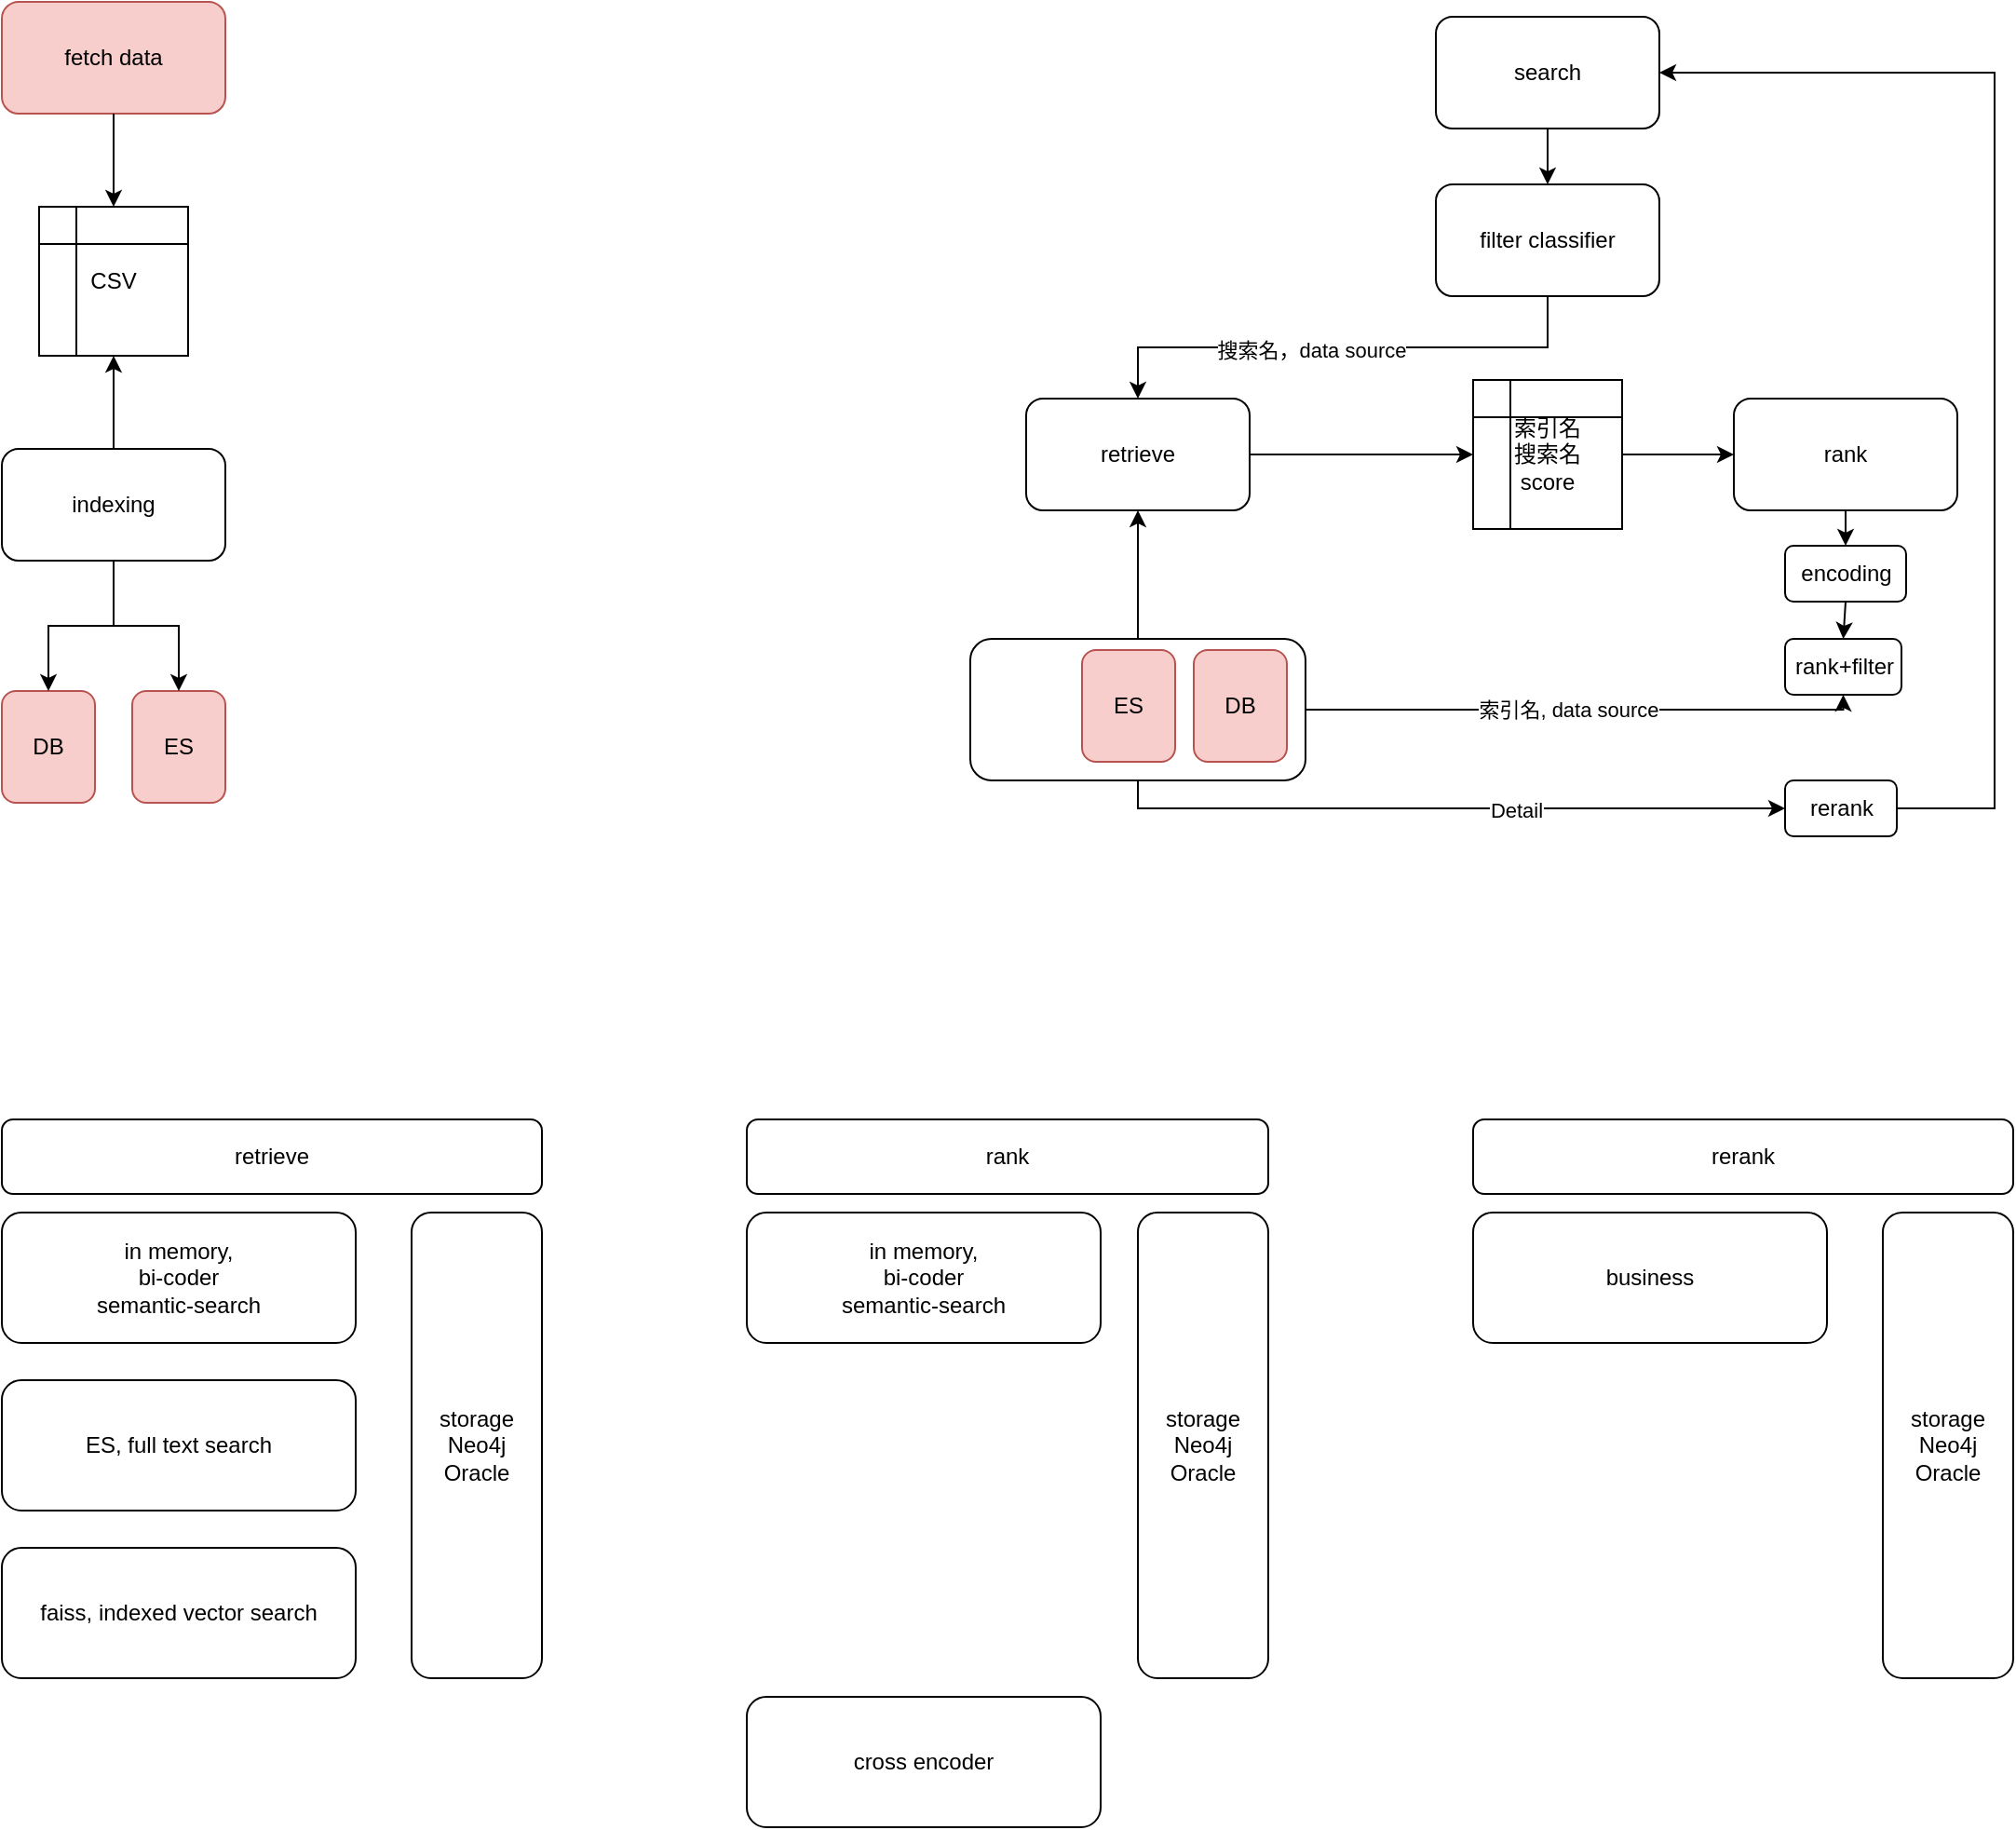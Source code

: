 <mxfile version="20.0.1" type="github" pages="5">
  <diagram id="TCyy19jv7BEtDb1iJgsM" name="Page-1">
    <mxGraphModel dx="1509" dy="1052" grid="1" gridSize="10" guides="1" tooltips="1" connect="1" arrows="1" fold="1" page="1" pageScale="1" pageWidth="850" pageHeight="1100" math="0" shadow="0">
      <root>
        <mxCell id="0" />
        <mxCell id="1" parent="0" />
        <mxCell id="Tqs87homQivWJG0YwlSy-1" value="" style="rounded=1;whiteSpace=wrap;html=1;" parent="1" vertex="1">
          <mxGeometry x="620" y="372" width="180" height="76" as="geometry" />
        </mxCell>
        <mxCell id="TZmy1ot9Um-ks3B9dZwG-1" value="fetch data" style="rounded=1;whiteSpace=wrap;html=1;fillColor=#f8cecc;strokeColor=#b85450;" parent="1" vertex="1">
          <mxGeometry x="100" y="30" width="120" height="60" as="geometry" />
        </mxCell>
        <mxCell id="TZmy1ot9Um-ks3B9dZwG-2" value="" style="endArrow=classic;html=1;rounded=0;exitX=0.5;exitY=1;exitDx=0;exitDy=0;" parent="1" source="TZmy1ot9Um-ks3B9dZwG-1" target="TZmy1ot9Um-ks3B9dZwG-3" edge="1">
          <mxGeometry width="50" height="50" relative="1" as="geometry">
            <mxPoint x="410" y="300" as="sourcePoint" />
            <mxPoint x="460" y="250" as="targetPoint" />
          </mxGeometry>
        </mxCell>
        <mxCell id="TZmy1ot9Um-ks3B9dZwG-3" value="CSV" style="shape=internalStorage;whiteSpace=wrap;html=1;backgroundOutline=1;" parent="1" vertex="1">
          <mxGeometry x="120" y="140" width="80" height="80" as="geometry" />
        </mxCell>
        <mxCell id="TZmy1ot9Um-ks3B9dZwG-4" value="indexing" style="rounded=1;whiteSpace=wrap;html=1;" parent="1" vertex="1">
          <mxGeometry x="100" y="270" width="120" height="60" as="geometry" />
        </mxCell>
        <mxCell id="TZmy1ot9Um-ks3B9dZwG-5" value="" style="endArrow=classic;html=1;rounded=0;entryX=0.5;entryY=1;entryDx=0;entryDy=0;" parent="1" source="TZmy1ot9Um-ks3B9dZwG-4" target="TZmy1ot9Um-ks3B9dZwG-3" edge="1">
          <mxGeometry width="50" height="50" relative="1" as="geometry">
            <mxPoint x="410" y="300" as="sourcePoint" />
            <mxPoint x="460" y="250" as="targetPoint" />
          </mxGeometry>
        </mxCell>
        <mxCell id="TZmy1ot9Um-ks3B9dZwG-6" value="search" style="rounded=1;whiteSpace=wrap;html=1;" parent="1" vertex="1">
          <mxGeometry x="870" y="38" width="120" height="60" as="geometry" />
        </mxCell>
        <mxCell id="TZmy1ot9Um-ks3B9dZwG-7" value="DB" style="rounded=1;whiteSpace=wrap;html=1;fillColor=#f8cecc;strokeColor=#b85450;" parent="1" vertex="1">
          <mxGeometry x="100" y="400" width="50" height="60" as="geometry" />
        </mxCell>
        <mxCell id="TZmy1ot9Um-ks3B9dZwG-8" value="ES" style="rounded=1;whiteSpace=wrap;html=1;fillColor=#f8cecc;strokeColor=#b85450;" parent="1" vertex="1">
          <mxGeometry x="170" y="400" width="50" height="60" as="geometry" />
        </mxCell>
        <mxCell id="TZmy1ot9Um-ks3B9dZwG-10" value="" style="edgeStyle=elbowEdgeStyle;elbow=vertical;endArrow=classic;html=1;rounded=0;exitX=0.5;exitY=1;exitDx=0;exitDy=0;entryX=0.5;entryY=0;entryDx=0;entryDy=0;" parent="1" source="TZmy1ot9Um-ks3B9dZwG-4" target="TZmy1ot9Um-ks3B9dZwG-8" edge="1">
          <mxGeometry width="50" height="50" relative="1" as="geometry">
            <mxPoint x="370" y="450" as="sourcePoint" />
            <mxPoint x="420" y="400" as="targetPoint" />
          </mxGeometry>
        </mxCell>
        <mxCell id="TZmy1ot9Um-ks3B9dZwG-11" value="" style="edgeStyle=elbowEdgeStyle;elbow=vertical;endArrow=classic;html=1;rounded=0;exitX=0.5;exitY=1;exitDx=0;exitDy=0;entryX=0.5;entryY=0;entryDx=0;entryDy=0;" parent="1" source="TZmy1ot9Um-ks3B9dZwG-4" target="TZmy1ot9Um-ks3B9dZwG-7" edge="1">
          <mxGeometry width="50" height="50" relative="1" as="geometry">
            <mxPoint x="170" y="340" as="sourcePoint" />
            <mxPoint x="205" y="410" as="targetPoint" />
          </mxGeometry>
        </mxCell>
        <mxCell id="TZmy1ot9Um-ks3B9dZwG-12" value="DB" style="rounded=1;whiteSpace=wrap;html=1;fillColor=#f8cecc;strokeColor=#b85450;" parent="1" vertex="1">
          <mxGeometry x="740" y="378" width="50" height="60" as="geometry" />
        </mxCell>
        <mxCell id="TZmy1ot9Um-ks3B9dZwG-13" value="encoding" style="rounded=1;whiteSpace=wrap;html=1;" parent="1" vertex="1">
          <mxGeometry x="1057.5" y="322" width="65" height="30" as="geometry" />
        </mxCell>
        <mxCell id="TZmy1ot9Um-ks3B9dZwG-15" value="" style="edgeStyle=elbowEdgeStyle;elbow=vertical;endArrow=none;html=1;rounded=0;exitX=0.5;exitY=1;exitDx=0;exitDy=0;entryX=0.5;entryY=0;entryDx=0;entryDy=0;endFill=0;startArrow=classic;startFill=1;" parent="1" source="TZmy1ot9Um-ks3B9dZwG-16" target="Tqs87homQivWJG0YwlSy-1" edge="1">
          <mxGeometry width="50" height="50" relative="1" as="geometry">
            <mxPoint x="750" y="328" as="sourcePoint" />
            <mxPoint x="795" y="408" as="targetPoint" />
          </mxGeometry>
        </mxCell>
        <mxCell id="TZmy1ot9Um-ks3B9dZwG-16" value="retrieve" style="rounded=1;whiteSpace=wrap;html=1;" parent="1" vertex="1">
          <mxGeometry x="650" y="243" width="120" height="60" as="geometry" />
        </mxCell>
        <mxCell id="TZmy1ot9Um-ks3B9dZwG-17" value="rank" style="rounded=1;whiteSpace=wrap;html=1;" parent="1" vertex="1">
          <mxGeometry x="1030" y="243" width="120" height="60" as="geometry" />
        </mxCell>
        <mxCell id="TZmy1ot9Um-ks3B9dZwG-19" value="" style="edgeStyle=elbowEdgeStyle;elbow=vertical;endArrow=classic;html=1;rounded=0;exitX=0.5;exitY=1;exitDx=0;exitDy=0;entryX=0.5;entryY=0;entryDx=0;entryDy=0;" parent="1" source="k17Tgan9-oo8VSI0tjmm-30" target="TZmy1ot9Um-ks3B9dZwG-16" edge="1">
          <mxGeometry width="50" height="50" relative="1" as="geometry">
            <mxPoint x="850" y="208" as="sourcePoint" />
            <mxPoint x="920" y="248" as="targetPoint" />
          </mxGeometry>
        </mxCell>
        <mxCell id="k17Tgan9-oo8VSI0tjmm-27" value="搜索名，data source" style="edgeLabel;html=1;align=center;verticalAlign=middle;resizable=0;points=[];" parent="TZmy1ot9Um-ks3B9dZwG-19" vertex="1" connectable="0">
          <mxGeometry x="0.122" y="1" relative="1" as="geometry">
            <mxPoint as="offset" />
          </mxGeometry>
        </mxCell>
        <mxCell id="k17Tgan9-oo8VSI0tjmm-1" value="" style="endArrow=classic;html=1;rounded=0;exitX=1;exitY=0.5;exitDx=0;exitDy=0;entryX=0;entryY=0.5;entryDx=0;entryDy=0;" parent="1" source="k17Tgan9-oo8VSI0tjmm-15" target="TZmy1ot9Um-ks3B9dZwG-17" edge="1">
          <mxGeometry width="50" height="50" relative="1" as="geometry">
            <mxPoint x="800" y="323" as="sourcePoint" />
            <mxPoint x="870" y="273" as="targetPoint" />
          </mxGeometry>
        </mxCell>
        <mxCell id="k17Tgan9-oo8VSI0tjmm-15" value="索引名&lt;br&gt;搜索名&lt;br&gt;score" style="shape=internalStorage;whiteSpace=wrap;html=1;backgroundOutline=1;" parent="1" vertex="1">
          <mxGeometry x="890" y="233" width="80" height="80" as="geometry" />
        </mxCell>
        <mxCell id="k17Tgan9-oo8VSI0tjmm-16" value="" style="endArrow=classic;html=1;rounded=0;exitX=1;exitY=0.5;exitDx=0;exitDy=0;entryX=0;entryY=0.5;entryDx=0;entryDy=0;" parent="1" source="TZmy1ot9Um-ks3B9dZwG-16" target="k17Tgan9-oo8VSI0tjmm-15" edge="1">
          <mxGeometry width="50" height="50" relative="1" as="geometry">
            <mxPoint x="980" y="283" as="sourcePoint" />
            <mxPoint x="900" y="273" as="targetPoint" />
          </mxGeometry>
        </mxCell>
        <mxCell id="k17Tgan9-oo8VSI0tjmm-19" value="rank+filter" style="rounded=1;whiteSpace=wrap;html=1;" parent="1" vertex="1">
          <mxGeometry x="1057.5" y="372" width="62.5" height="30" as="geometry" />
        </mxCell>
        <mxCell id="k17Tgan9-oo8VSI0tjmm-20" value="" style="endArrow=classic;html=1;rounded=0;entryX=0.5;entryY=0;entryDx=0;entryDy=0;exitX=0.5;exitY=1;exitDx=0;exitDy=0;" parent="1" source="TZmy1ot9Um-ks3B9dZwG-13" target="k17Tgan9-oo8VSI0tjmm-19" edge="1">
          <mxGeometry width="50" height="50" relative="1" as="geometry">
            <mxPoint x="680" y="302" as="sourcePoint" />
            <mxPoint x="730" y="252" as="targetPoint" />
          </mxGeometry>
        </mxCell>
        <mxCell id="k17Tgan9-oo8VSI0tjmm-21" value="rerank" style="rounded=1;whiteSpace=wrap;html=1;" parent="1" vertex="1">
          <mxGeometry x="1057.5" y="448" width="60" height="30" as="geometry" />
        </mxCell>
        <mxCell id="k17Tgan9-oo8VSI0tjmm-23" value="" style="edgeStyle=elbowEdgeStyle;elbow=horizontal;endArrow=classic;html=1;rounded=0;exitX=0.5;exitY=1;exitDx=0;exitDy=0;entryX=0;entryY=0.5;entryDx=0;entryDy=0;" parent="1" source="Tqs87homQivWJG0YwlSy-1" edge="1">
          <mxGeometry width="50" height="50" relative="1" as="geometry">
            <mxPoint x="680" y="298" as="sourcePoint" />
            <mxPoint x="1057.5" y="463" as="targetPoint" />
            <Array as="points">
              <mxPoint x="710" y="470" />
              <mxPoint x="765" y="453" />
            </Array>
          </mxGeometry>
        </mxCell>
        <mxCell id="k17Tgan9-oo8VSI0tjmm-25" value="Detail" style="edgeLabel;html=1;align=center;verticalAlign=middle;resizable=0;points=[];" parent="k17Tgan9-oo8VSI0tjmm-23" vertex="1" connectable="0">
          <mxGeometry x="0.2" y="-1" relative="1" as="geometry">
            <mxPoint as="offset" />
          </mxGeometry>
        </mxCell>
        <mxCell id="k17Tgan9-oo8VSI0tjmm-24" value="" style="edgeStyle=elbowEdgeStyle;elbow=vertical;endArrow=none;html=1;rounded=0;exitX=0.5;exitY=1;exitDx=0;exitDy=0;entryX=1;entryY=0.5;entryDx=0;entryDy=0;startArrow=classic;startFill=1;endFill=0;" parent="1" source="k17Tgan9-oo8VSI0tjmm-19" target="Tqs87homQivWJG0YwlSy-1" edge="1">
          <mxGeometry width="50" height="50" relative="1" as="geometry">
            <mxPoint x="680" y="298" as="sourcePoint" />
            <mxPoint x="860" y="387" as="targetPoint" />
            <Array as="points">
              <mxPoint x="910" y="410" />
              <mxPoint x="960" y="411" />
            </Array>
          </mxGeometry>
        </mxCell>
        <mxCell id="k17Tgan9-oo8VSI0tjmm-26" value="索引名, data source" style="edgeLabel;html=1;align=center;verticalAlign=middle;resizable=0;points=[];" parent="k17Tgan9-oo8VSI0tjmm-24" vertex="1" connectable="0">
          <mxGeometry x="0.051" relative="1" as="geometry">
            <mxPoint as="offset" />
          </mxGeometry>
        </mxCell>
        <mxCell id="k17Tgan9-oo8VSI0tjmm-28" value="" style="edgeStyle=elbowEdgeStyle;elbow=horizontal;endArrow=classic;html=1;rounded=0;exitX=1;exitY=0.5;exitDx=0;exitDy=0;entryX=1;entryY=0.5;entryDx=0;entryDy=0;" parent="1" target="TZmy1ot9Um-ks3B9dZwG-6" edge="1">
          <mxGeometry width="50" height="50" relative="1" as="geometry">
            <mxPoint x="1117.5" y="463" as="sourcePoint" />
            <mxPoint x="730" y="248" as="targetPoint" />
            <Array as="points">
              <mxPoint x="1170" y="298" />
            </Array>
          </mxGeometry>
        </mxCell>
        <mxCell id="k17Tgan9-oo8VSI0tjmm-29" value="" style="endArrow=classic;html=1;rounded=0;entryX=0.5;entryY=0;entryDx=0;entryDy=0;exitX=0.5;exitY=1;exitDx=0;exitDy=0;" parent="1" source="TZmy1ot9Um-ks3B9dZwG-17" target="TZmy1ot9Um-ks3B9dZwG-13" edge="1">
          <mxGeometry width="50" height="50" relative="1" as="geometry">
            <mxPoint x="680" y="258" as="sourcePoint" />
            <mxPoint x="730" y="208" as="targetPoint" />
          </mxGeometry>
        </mxCell>
        <mxCell id="k17Tgan9-oo8VSI0tjmm-30" value="filter classifier" style="rounded=1;whiteSpace=wrap;html=1;" parent="1" vertex="1">
          <mxGeometry x="870" y="128" width="120" height="60" as="geometry" />
        </mxCell>
        <mxCell id="k17Tgan9-oo8VSI0tjmm-31" value="" style="endArrow=classic;html=1;rounded=0;entryX=0.5;entryY=0;entryDx=0;entryDy=0;exitX=0.5;exitY=1;exitDx=0;exitDy=0;" parent="1" source="TZmy1ot9Um-ks3B9dZwG-6" target="k17Tgan9-oo8VSI0tjmm-30" edge="1">
          <mxGeometry width="50" height="50" relative="1" as="geometry">
            <mxPoint x="680" y="258" as="sourcePoint" />
            <mxPoint x="730" y="208" as="targetPoint" />
          </mxGeometry>
        </mxCell>
        <mxCell id="Tqs87homQivWJG0YwlSy-2" value="ES" style="rounded=1;whiteSpace=wrap;html=1;fillColor=#f8cecc;strokeColor=#b85450;" parent="1" vertex="1">
          <mxGeometry x="680" y="378" width="50" height="60" as="geometry" />
        </mxCell>
        <mxCell id="wAW4e6pMc2nmBNzra0rO-1" value="retrieve" style="rounded=1;whiteSpace=wrap;html=1;" parent="1" vertex="1">
          <mxGeometry x="100" y="630" width="290" height="40" as="geometry" />
        </mxCell>
        <mxCell id="wAW4e6pMc2nmBNzra0rO-2" value="rank" style="rounded=1;whiteSpace=wrap;html=1;" parent="1" vertex="1">
          <mxGeometry x="500" y="630" width="280" height="40" as="geometry" />
        </mxCell>
        <mxCell id="wAW4e6pMc2nmBNzra0rO-3" value="rerank" style="rounded=1;whiteSpace=wrap;html=1;" parent="1" vertex="1">
          <mxGeometry x="890" y="630" width="290" height="40" as="geometry" />
        </mxCell>
        <mxCell id="wAW4e6pMc2nmBNzra0rO-4" value="in memory,&lt;br&gt;bi-coder&lt;br&gt;semantic-search" style="rounded=1;whiteSpace=wrap;html=1;" parent="1" vertex="1">
          <mxGeometry x="100" y="680" width="190" height="70" as="geometry" />
        </mxCell>
        <mxCell id="wAW4e6pMc2nmBNzra0rO-5" value="ES, full text search" style="rounded=1;whiteSpace=wrap;html=1;" parent="1" vertex="1">
          <mxGeometry x="100" y="770" width="190" height="70" as="geometry" />
        </mxCell>
        <mxCell id="wAW4e6pMc2nmBNzra0rO-6" value="faiss, indexed vector search" style="rounded=1;whiteSpace=wrap;html=1;" parent="1" vertex="1">
          <mxGeometry x="100" y="860" width="190" height="70" as="geometry" />
        </mxCell>
        <mxCell id="wAW4e6pMc2nmBNzra0rO-7" value="in memory,&lt;br&gt;bi-coder&lt;br&gt;semantic-search" style="rounded=1;whiteSpace=wrap;html=1;" parent="1" vertex="1">
          <mxGeometry x="500" y="680" width="190" height="70" as="geometry" />
        </mxCell>
        <mxCell id="wAW4e6pMc2nmBNzra0rO-8" value="cross encoder" style="rounded=1;whiteSpace=wrap;html=1;" parent="1" vertex="1">
          <mxGeometry x="500" y="940" width="190" height="70" as="geometry" />
        </mxCell>
        <mxCell id="wAW4e6pMc2nmBNzra0rO-9" value="business" style="rounded=1;whiteSpace=wrap;html=1;" parent="1" vertex="1">
          <mxGeometry x="890" y="680" width="190" height="70" as="geometry" />
        </mxCell>
        <mxCell id="wAW4e6pMc2nmBNzra0rO-10" value="storage&lt;br&gt;Neo4j&lt;br&gt;Oracle" style="rounded=1;whiteSpace=wrap;html=1;" parent="1" vertex="1">
          <mxGeometry x="320" y="680" width="70" height="250" as="geometry" />
        </mxCell>
        <mxCell id="wAW4e6pMc2nmBNzra0rO-11" value="storage&lt;br&gt;Neo4j&lt;br&gt;Oracle" style="rounded=1;whiteSpace=wrap;html=1;" parent="1" vertex="1">
          <mxGeometry x="710" y="680" width="70" height="250" as="geometry" />
        </mxCell>
        <mxCell id="wAW4e6pMc2nmBNzra0rO-12" value="storage&lt;br&gt;Neo4j&lt;br&gt;Oracle" style="rounded=1;whiteSpace=wrap;html=1;" parent="1" vertex="1">
          <mxGeometry x="1110" y="680" width="70" height="250" as="geometry" />
        </mxCell>
      </root>
    </mxGraphModel>
  </diagram>
  <diagram name="数据流向图" id="9F8i9MkZF9UsCjFjUfJ8">
    <mxGraphModel dx="1509" dy="1052" grid="1" gridSize="10" guides="1" tooltips="1" connect="1" arrows="1" fold="1" page="1" pageScale="1" pageWidth="850" pageHeight="1100" math="0" shadow="0">
      <root>
        <mxCell id="KFysgAJmc4aY4rkyI50r-0" />
        <mxCell id="KFysgAJmc4aY4rkyI50r-1" parent="KFysgAJmc4aY4rkyI50r-0" />
        <mxCell id="KFysgAJmc4aY4rkyI50r-45" value="存储服务&lt;br&gt;&lt;br&gt;&lt;br&gt;&lt;br&gt;&lt;br&gt;" style="rounded=1;whiteSpace=wrap;html=1;fillColor=#d5e8d4;strokeColor=#82b366;" parent="KFysgAJmc4aY4rkyI50r-1" vertex="1">
          <mxGeometry x="50" y="540" width="690" height="90" as="geometry" />
        </mxCell>
        <mxCell id="Pi0mZdwol-hCWo_eXxpg-0" value="核心搜索服务&lt;br&gt;&lt;br&gt;&lt;br&gt;&lt;br&gt;&lt;br&gt;&lt;br&gt;&lt;br&gt;&lt;br&gt;&lt;br&gt;&lt;br&gt;&lt;br&gt;" style="rounded=1;whiteSpace=wrap;html=1;" parent="KFysgAJmc4aY4rkyI50r-1" vertex="1">
          <mxGeometry x="300" y="220" width="440" height="240" as="geometry" />
        </mxCell>
        <mxCell id="KFysgAJmc4aY4rkyI50r-3" value="数据拉取服务" style="rounded=1;whiteSpace=wrap;html=1;fillColor=#d5e8d4;strokeColor=#82b366;" parent="KFysgAJmc4aY4rkyI50r-1" vertex="1">
          <mxGeometry x="50" y="210" width="120" height="60" as="geometry" />
        </mxCell>
        <mxCell id="KFysgAJmc4aY4rkyI50r-4" value="" style="endArrow=classic;html=1;rounded=0;exitX=0.5;exitY=1;exitDx=0;exitDy=0;" parent="KFysgAJmc4aY4rkyI50r-1" source="KFysgAJmc4aY4rkyI50r-3" target="KFysgAJmc4aY4rkyI50r-5" edge="1">
          <mxGeometry width="50" height="50" relative="1" as="geometry">
            <mxPoint x="360" y="480" as="sourcePoint" />
            <mxPoint x="410" y="430" as="targetPoint" />
          </mxGeometry>
        </mxCell>
        <mxCell id="KFysgAJmc4aY4rkyI50r-5" value="本地文件" style="shape=internalStorage;whiteSpace=wrap;html=1;backgroundOutline=1;" parent="KFysgAJmc4aY4rkyI50r-1" vertex="1">
          <mxGeometry x="60" y="320" width="100" height="60" as="geometry" />
        </mxCell>
        <mxCell id="KFysgAJmc4aY4rkyI50r-6" value="索引服务" style="rounded=1;whiteSpace=wrap;html=1;fillColor=#d5e8d4;strokeColor=#82b366;" parent="KFysgAJmc4aY4rkyI50r-1" vertex="1">
          <mxGeometry x="50" y="430" width="120" height="60" as="geometry" />
        </mxCell>
        <mxCell id="KFysgAJmc4aY4rkyI50r-7" value="" style="endArrow=classic;html=1;rounded=0;entryX=0.5;entryY=1;entryDx=0;entryDy=0;" parent="KFysgAJmc4aY4rkyI50r-1" source="KFysgAJmc4aY4rkyI50r-6" target="KFysgAJmc4aY4rkyI50r-5" edge="1">
          <mxGeometry width="50" height="50" relative="1" as="geometry">
            <mxPoint x="360" y="480" as="sourcePoint" />
            <mxPoint x="410" y="430" as="targetPoint" />
          </mxGeometry>
        </mxCell>
        <mxCell id="KFysgAJmc4aY4rkyI50r-8" value="业务适配搜索服务" style="rounded=1;whiteSpace=wrap;html=1;fillColor=#d5e8d4;strokeColor=#82b366;" parent="KFysgAJmc4aY4rkyI50r-1" vertex="1">
          <mxGeometry x="460" y="130" width="120" height="60" as="geometry" />
        </mxCell>
        <mxCell id="KFysgAJmc4aY4rkyI50r-9" value="DB" style="rounded=1;whiteSpace=wrap;html=1;" parent="KFysgAJmc4aY4rkyI50r-1" vertex="1">
          <mxGeometry x="60" y="562" width="250" height="60" as="geometry" />
        </mxCell>
        <mxCell id="KFysgAJmc4aY4rkyI50r-46" value="SE(search engine)" style="rounded=1;whiteSpace=wrap;html=1;" parent="KFysgAJmc4aY4rkyI50r-1" vertex="1">
          <mxGeometry x="510" y="562" width="210" height="60" as="geometry" />
        </mxCell>
        <mxCell id="Pi0mZdwol-hCWo_eXxpg-2" value="" style="endArrow=classic;html=1;rounded=0;" parent="KFysgAJmc4aY4rkyI50r-1" source="KFysgAJmc4aY4rkyI50r-6" edge="1">
          <mxGeometry width="50" height="50" relative="1" as="geometry">
            <mxPoint x="120" y="360" as="sourcePoint" />
            <mxPoint x="110" y="540" as="targetPoint" />
          </mxGeometry>
        </mxCell>
        <mxCell id="Pi0mZdwol-hCWo_eXxpg-4" value="" style="edgeStyle=elbowEdgeStyle;elbow=vertical;endArrow=classic;html=1;rounded=0;exitX=0.25;exitY=1;exitDx=0;exitDy=0;entryX=0.5;entryY=0;entryDx=0;entryDy=0;" parent="KFysgAJmc4aY4rkyI50r-1" source="KFysgAJmc4aY4rkyI50r-8" edge="1">
          <mxGeometry width="50" height="50" relative="1" as="geometry">
            <mxPoint x="610" y="500" as="sourcePoint" />
            <mxPoint x="380" y="280" as="targetPoint" />
          </mxGeometry>
        </mxCell>
        <mxCell id="RQaKo498zAaRwpfEDZM_-2" value="" style="edgeStyle=elbowEdgeStyle;elbow=vertical;endArrow=classic;html=1;rounded=0;entryX=0.75;entryY=1;entryDx=0;entryDy=0;exitX=0.5;exitY=0;exitDx=0;exitDy=0;" parent="KFysgAJmc4aY4rkyI50r-1" source="G1225oaHn3dqDbI4vec8-36" target="KFysgAJmc4aY4rkyI50r-8" edge="1">
          <mxGeometry width="50" height="50" relative="1" as="geometry">
            <mxPoint x="660" y="362.5" as="sourcePoint" />
            <mxPoint x="660" y="430" as="targetPoint" />
            <Array as="points">
              <mxPoint x="610" y="240" />
            </Array>
          </mxGeometry>
        </mxCell>
        <mxCell id="IC3jRxpbpEEloX7daQOE-1" style="edgeStyle=orthogonalEdgeStyle;rounded=0;orthogonalLoop=1;jettySize=auto;html=1;exitX=0.5;exitY=1;exitDx=0;exitDy=0;entryX=0.5;entryY=0;entryDx=0;entryDy=0;" parent="KFysgAJmc4aY4rkyI50r-1" source="IC3jRxpbpEEloX7daQOE-0" target="KFysgAJmc4aY4rkyI50r-3" edge="1">
          <mxGeometry relative="1" as="geometry" />
        </mxCell>
        <mxCell id="IC3jRxpbpEEloX7daQOE-0" value="数据源" style="rounded=0;whiteSpace=wrap;html=1;" parent="KFysgAJmc4aY4rkyI50r-1" vertex="1">
          <mxGeometry x="50" y="130" width="120" height="60" as="geometry" />
        </mxCell>
        <mxCell id="G1225oaHn3dqDbI4vec8-5" value="存储服务&lt;br&gt;&lt;br&gt;&lt;br&gt;&lt;br&gt;&lt;br&gt;" style="rounded=1;whiteSpace=wrap;html=1;fillColor=#d5e8d4;strokeColor=#82b366;" vertex="1" parent="KFysgAJmc4aY4rkyI50r-1">
          <mxGeometry x="50" y="1275" width="690" height="90" as="geometry" />
        </mxCell>
        <mxCell id="G1225oaHn3dqDbI4vec8-6" value="核心搜索服务&lt;br&gt;&lt;br&gt;&lt;br&gt;&lt;br&gt;&lt;br&gt;&lt;br&gt;&lt;br&gt;&lt;br&gt;&lt;br&gt;&lt;br&gt;&lt;br&gt;&lt;br&gt;&lt;br&gt;" style="rounded=1;whiteSpace=wrap;html=1;" vertex="1" parent="KFysgAJmc4aY4rkyI50r-1">
          <mxGeometry x="50" y="940" width="690" height="240" as="geometry" />
        </mxCell>
        <mxCell id="G1225oaHn3dqDbI4vec8-12" value="业务适配搜索服务" style="rounded=1;whiteSpace=wrap;html=1;fillColor=#d5e8d4;strokeColor=#82b366;" vertex="1" parent="KFysgAJmc4aY4rkyI50r-1">
          <mxGeometry x="340" y="850" width="120" height="60" as="geometry" />
        </mxCell>
        <mxCell id="G1225oaHn3dqDbI4vec8-13" value="" style="edgeStyle=elbowEdgeStyle;elbow=vertical;endArrow=classic;html=1;rounded=0;exitX=0.5;exitY=1;exitDx=0;exitDy=0;" edge="1" parent="KFysgAJmc4aY4rkyI50r-1" source="G1225oaHn3dqDbI4vec8-18" target="G1225oaHn3dqDbI4vec8-23">
          <mxGeometry width="50" height="50" relative="1" as="geometry">
            <mxPoint x="310" y="1385" as="sourcePoint" />
            <mxPoint x="260" y="1080" as="targetPoint" />
          </mxGeometry>
        </mxCell>
        <mxCell id="G1225oaHn3dqDbI4vec8-14" value="搜索名，三目录" style="edgeLabel;html=1;align=center;verticalAlign=middle;resizable=0;points=[];" vertex="1" connectable="0" parent="G1225oaHn3dqDbI4vec8-13">
          <mxGeometry x="0.122" y="1" relative="1" as="geometry">
            <mxPoint as="offset" />
          </mxGeometry>
        </mxCell>
        <mxCell id="G1225oaHn3dqDbI4vec8-15" value="" style="endArrow=classic;html=1;rounded=0;exitX=1;exitY=0.5;exitDx=0;exitDy=0;entryX=0;entryY=0.75;entryDx=0;entryDy=0;exitPerimeter=0;" edge="1" parent="KFysgAJmc4aY4rkyI50r-1" source="G1225oaHn3dqDbI4vec8-53" target="G1225oaHn3dqDbI4vec8-24">
          <mxGeometry width="50" height="50" relative="1" as="geometry">
            <mxPoint x="440" y="1110" as="sourcePoint" />
            <mxPoint x="480" y="1110" as="targetPoint" />
          </mxGeometry>
        </mxCell>
        <mxCell id="G1225oaHn3dqDbI4vec8-17" value="" style="endArrow=classic;html=1;rounded=0;exitX=1;exitY=0.5;exitDx=0;exitDy=0;entryX=0;entryY=0.5;entryDx=0;entryDy=0;entryPerimeter=0;" edge="1" parent="KFysgAJmc4aY4rkyI50r-1" target="G1225oaHn3dqDbI4vec8-53">
          <mxGeometry width="50" height="50" relative="1" as="geometry">
            <mxPoint x="320" y="1110" as="sourcePoint" />
            <mxPoint x="360" y="1110" as="targetPoint" />
          </mxGeometry>
        </mxCell>
        <mxCell id="G1225oaHn3dqDbI4vec8-18" value="过滤模型" style="rounded=1;whiteSpace=wrap;html=1;fillColor=#dae8fc;strokeColor=#6c8ebf;" vertex="1" parent="KFysgAJmc4aY4rkyI50r-1">
          <mxGeometry x="200" y="1000" width="120" height="35" as="geometry" />
        </mxCell>
        <mxCell id="G1225oaHn3dqDbI4vec8-19" value="DB" style="rounded=1;whiteSpace=wrap;html=1;" vertex="1" parent="KFysgAJmc4aY4rkyI50r-1">
          <mxGeometry x="275" y="1315" width="250" height="40" as="geometry" />
        </mxCell>
        <mxCell id="G1225oaHn3dqDbI4vec8-22" value="" style="edgeStyle=elbowEdgeStyle;elbow=vertical;endArrow=classic;html=1;rounded=0;exitX=0.25;exitY=1;exitDx=0;exitDy=0;entryX=0.5;entryY=0;entryDx=0;entryDy=0;" edge="1" parent="KFysgAJmc4aY4rkyI50r-1" source="G1225oaHn3dqDbI4vec8-12" target="G1225oaHn3dqDbI4vec8-18">
          <mxGeometry width="50" height="50" relative="1" as="geometry">
            <mxPoint x="490" y="1220" as="sourcePoint" />
            <mxPoint x="540" y="1170" as="targetPoint" />
          </mxGeometry>
        </mxCell>
        <mxCell id="G1225oaHn3dqDbI4vec8-23" value="DL编码模型" style="rounded=1;whiteSpace=wrap;html=1;fillColor=#dae8fc;strokeColor=#6c8ebf;" vertex="1" parent="KFysgAJmc4aY4rkyI50r-1">
          <mxGeometry x="200" y="1082.5" width="120" height="35" as="geometry" />
        </mxCell>
        <mxCell id="G1225oaHn3dqDbI4vec8-24" value="DL相似度排序模型" style="rounded=1;whiteSpace=wrap;html=1;" vertex="1" parent="KFysgAJmc4aY4rkyI50r-1">
          <mxGeometry x="500" y="1082.5" width="120" height="35" as="geometry" />
        </mxCell>
        <mxCell id="G1225oaHn3dqDbI4vec8-25" value="" style="edgeStyle=elbowEdgeStyle;elbow=vertical;endArrow=classic;html=1;rounded=0;entryX=0.75;entryY=1;entryDx=0;entryDy=0;" edge="1" parent="KFysgAJmc4aY4rkyI50r-1" source="G1225oaHn3dqDbI4vec8-56" target="G1225oaHn3dqDbI4vec8-12">
          <mxGeometry width="50" height="50" relative="1" as="geometry">
            <mxPoint x="490" y="1200" as="sourcePoint" />
            <mxPoint x="540" y="1150" as="targetPoint" />
            <Array as="points">
              <mxPoint x="480" y="960" />
            </Array>
          </mxGeometry>
        </mxCell>
        <mxCell id="G1225oaHn3dqDbI4vec8-28" value="" style="endArrow=classic;html=1;rounded=0;entryX=0.8;entryY=0.88;entryDx=0;entryDy=0;entryPerimeter=0;" edge="1" parent="KFysgAJmc4aY4rkyI50r-1" target="G1225oaHn3dqDbI4vec8-53">
          <mxGeometry width="50" height="50" relative="1" as="geometry">
            <mxPoint x="432" y="1270" as="sourcePoint" />
            <mxPoint x="420" y="1150" as="targetPoint" />
          </mxGeometry>
        </mxCell>
        <mxCell id="G1225oaHn3dqDbI4vec8-29" value="初始化加载" style="text;html=1;strokeColor=none;fillColor=none;align=center;verticalAlign=middle;whiteSpace=wrap;rounded=0;" vertex="1" parent="KFysgAJmc4aY4rkyI50r-1">
          <mxGeometry x="430" y="1210" width="60" height="30" as="geometry" />
        </mxCell>
        <mxCell id="G1225oaHn3dqDbI4vec8-31" value="增量加载更新" style="text;html=1;strokeColor=none;fillColor=none;align=center;verticalAlign=middle;whiteSpace=wrap;rounded=0;" vertex="1" parent="KFysgAJmc4aY4rkyI50r-1">
          <mxGeometry x="180" y="1210" width="60" height="30" as="geometry" />
        </mxCell>
        <mxCell id="G1225oaHn3dqDbI4vec8-32" value="过滤模型" style="rounded=1;whiteSpace=wrap;html=1;fillColor=#dae8fc;strokeColor=#6c8ebf;" vertex="1" parent="KFysgAJmc4aY4rkyI50r-1">
          <mxGeometry x="320" y="280" width="120" height="35" as="geometry" />
        </mxCell>
        <mxCell id="G1225oaHn3dqDbI4vec8-33" value="召回模型" style="rounded=1;whiteSpace=wrap;html=1;fillColor=#dae8fc;strokeColor=#6c8ebf;" vertex="1" parent="KFysgAJmc4aY4rkyI50r-1">
          <mxGeometry x="320" y="367.5" width="120" height="35" as="geometry" />
        </mxCell>
        <mxCell id="G1225oaHn3dqDbI4vec8-34" value="" style="endArrow=classic;html=1;rounded=0;exitX=0.5;exitY=1;exitDx=0;exitDy=0;entryX=0.5;entryY=0;entryDx=0;entryDy=0;" edge="1" parent="KFysgAJmc4aY4rkyI50r-1" source="G1225oaHn3dqDbI4vec8-32" target="G1225oaHn3dqDbI4vec8-33">
          <mxGeometry width="50" height="50" relative="1" as="geometry">
            <mxPoint x="400" y="580" as="sourcePoint" />
            <mxPoint x="450" y="530" as="targetPoint" />
          </mxGeometry>
        </mxCell>
        <mxCell id="G1225oaHn3dqDbI4vec8-35" value="排序" style="rounded=1;whiteSpace=wrap;html=1;fillColor=#dae8fc;strokeColor=#6c8ebf;" vertex="1" parent="KFysgAJmc4aY4rkyI50r-1">
          <mxGeometry x="600" y="367.5" width="120" height="35" as="geometry" />
        </mxCell>
        <mxCell id="G1225oaHn3dqDbI4vec8-36" value="重排序" style="rounded=1;whiteSpace=wrap;html=1;fillColor=#dae8fc;strokeColor=#6c8ebf;" vertex="1" parent="KFysgAJmc4aY4rkyI50r-1">
          <mxGeometry x="600" y="280" width="120" height="35" as="geometry" />
        </mxCell>
        <mxCell id="G1225oaHn3dqDbI4vec8-37" value="" style="endArrow=classic;html=1;rounded=0;entryX=0.5;entryY=1;entryDx=0;entryDy=0;" edge="1" parent="KFysgAJmc4aY4rkyI50r-1" source="G1225oaHn3dqDbI4vec8-35" target="G1225oaHn3dqDbI4vec8-36">
          <mxGeometry width="50" height="50" relative="1" as="geometry">
            <mxPoint x="390" y="325" as="sourcePoint" />
            <mxPoint x="390" y="377.5" as="targetPoint" />
          </mxGeometry>
        </mxCell>
        <mxCell id="G1225oaHn3dqDbI4vec8-38" value="" style="endArrow=classic;html=1;rounded=0;exitX=1;exitY=0.5;exitDx=0;exitDy=0;entryX=0;entryY=0.5;entryDx=0;entryDy=0;" edge="1" parent="KFysgAJmc4aY4rkyI50r-1" source="G1225oaHn3dqDbI4vec8-33" target="G1225oaHn3dqDbI4vec8-35">
          <mxGeometry width="50" height="50" relative="1" as="geometry">
            <mxPoint x="400" y="335" as="sourcePoint" />
            <mxPoint x="400" y="387.5" as="targetPoint" />
          </mxGeometry>
        </mxCell>
        <mxCell id="G1225oaHn3dqDbI4vec8-39" value="" style="endArrow=classic;html=1;rounded=0;entryX=0.5;entryY=1;entryDx=0;entryDy=0;exitX=0.681;exitY=0;exitDx=0;exitDy=0;exitPerimeter=0;startArrow=classic;startFill=1;" edge="1" parent="KFysgAJmc4aY4rkyI50r-1" source="KFysgAJmc4aY4rkyI50r-45" target="Pi0mZdwol-hCWo_eXxpg-0">
          <mxGeometry width="50" height="50" relative="1" as="geometry">
            <mxPoint x="500" y="589.01" as="sourcePoint" />
            <mxPoint x="500.12" y="480" as="targetPoint" />
          </mxGeometry>
        </mxCell>
        <mxCell id="G1225oaHn3dqDbI4vec8-48" value="内存版本搜索方案" style="text;html=1;strokeColor=none;fillColor=none;align=center;verticalAlign=middle;whiteSpace=wrap;rounded=0;" vertex="1" parent="KFysgAJmc4aY4rkyI50r-1">
          <mxGeometry x="50" y="770" width="100" height="30" as="geometry" />
        </mxCell>
        <mxCell id="G1225oaHn3dqDbI4vec8-50" value="" style="edgeStyle=elbowEdgeStyle;elbow=vertical;endArrow=classic;html=1;rounded=0;exitX=0.25;exitY=1;exitDx=0;exitDy=0;entryX=0.141;entryY=-0.022;entryDx=0;entryDy=0;entryPerimeter=0;" edge="1" parent="KFysgAJmc4aY4rkyI50r-1" target="G1225oaHn3dqDbI4vec8-5">
          <mxGeometry width="50" height="50" relative="1" as="geometry">
            <mxPoint x="370" y="905" as="sourcePoint" />
            <mxPoint x="143.15" y="1268.02" as="targetPoint" />
            <Array as="points">
              <mxPoint x="250" y="955" />
            </Array>
          </mxGeometry>
        </mxCell>
        <mxCell id="G1225oaHn3dqDbI4vec8-51" value="检查三目录数据更新" style="text;html=1;strokeColor=none;fillColor=none;align=center;verticalAlign=middle;whiteSpace=wrap;rounded=0;" vertex="1" parent="KFysgAJmc4aY4rkyI50r-1">
          <mxGeometry x="60" y="1210" width="80" height="30" as="geometry" />
        </mxCell>
        <mxCell id="G1225oaHn3dqDbI4vec8-52" value="" style="edgeStyle=elbowEdgeStyle;elbow=vertical;endArrow=classic;html=1;rounded=0;exitX=0.281;exitY=0.011;exitDx=0;exitDy=0;exitPerimeter=0;entryX=0.222;entryY=0.9;entryDx=0;entryDy=0;entryPerimeter=0;" edge="1" parent="KFysgAJmc4aY4rkyI50r-1" source="G1225oaHn3dqDbI4vec8-5" target="G1225oaHn3dqDbI4vec8-53">
          <mxGeometry width="50" height="50" relative="1" as="geometry">
            <mxPoint x="400" y="1020" as="sourcePoint" />
            <mxPoint x="380" y="1150" as="targetPoint" />
          </mxGeometry>
        </mxCell>
        <mxCell id="G1225oaHn3dqDbI4vec8-53" value="" style="html=1;whiteSpace=wrap;shape=isoCube2;backgroundOutline=1;isoAngle=15;rounded=1;sketch=0;fillColor=#e1d5e7;strokeColor=#9673a6;" vertex="1" parent="KFysgAJmc4aY4rkyI50r-1">
          <mxGeometry x="360" y="1060" width="90" height="100" as="geometry" />
        </mxCell>
        <mxCell id="G1225oaHn3dqDbI4vec8-54" value="&lt;meta charset=&quot;utf-8&quot;&gt;&lt;span style=&quot;color: rgb(0, 0, 0); font-family: Helvetica; font-size: 12px; font-style: normal; font-variant-ligatures: normal; font-variant-caps: normal; font-weight: 400; letter-spacing: normal; orphans: 2; text-align: center; text-indent: 0px; text-transform: none; widows: 2; word-spacing: 0px; -webkit-text-stroke-width: 0px; background-color: rgb(248, 249, 250); text-decoration-thickness: initial; text-decoration-style: initial; text-decoration-color: initial; float: none; display: inline !important;&quot;&gt;全三目录语义编码&lt;/span&gt;&lt;br style=&quot;color: rgb(0, 0, 0); font-family: Helvetica; font-size: 12px; font-style: normal; font-variant-ligatures: normal; font-variant-caps: normal; font-weight: 400; letter-spacing: normal; orphans: 2; text-align: center; text-indent: 0px; text-transform: none; widows: 2; word-spacing: 0px; -webkit-text-stroke-width: 0px; background-color: rgb(248, 249, 250); text-decoration-thickness: initial; text-decoration-style: initial; text-decoration-color: initial;&quot;&gt;&lt;span style=&quot;color: rgb(0, 0, 0); font-family: Helvetica; font-size: 12px; font-style: normal; font-variant-ligatures: normal; font-variant-caps: normal; font-weight: 400; letter-spacing: normal; orphans: 2; text-align: center; text-indent: 0px; text-transform: none; widows: 2; word-spacing: 0px; -webkit-text-stroke-width: 0px; background-color: rgb(248, 249, 250); text-decoration-thickness: initial; text-decoration-style: initial; text-decoration-color: initial; float: none; display: inline !important;&quot;&gt;(需要大内存)&lt;/span&gt;" style="text;strokeColor=none;fillColor=none;html=1;fontSize=24;fontStyle=1;verticalAlign=middle;align=center;rounded=1;sketch=0;" vertex="1" parent="KFysgAJmc4aY4rkyI50r-1">
          <mxGeometry x="355" y="1012" width="100" height="40" as="geometry" />
        </mxCell>
        <mxCell id="G1225oaHn3dqDbI4vec8-56" value="重排序" style="rounded=1;whiteSpace=wrap;html=1;fillColor=#dae8fc;strokeColor=#6c8ebf;" vertex="1" parent="KFysgAJmc4aY4rkyI50r-1">
          <mxGeometry x="500" y="1000" width="120" height="35" as="geometry" />
        </mxCell>
        <mxCell id="G1225oaHn3dqDbI4vec8-57" value="" style="endArrow=classic;html=1;rounded=0;entryX=0.5;entryY=1;entryDx=0;entryDy=0;" edge="1" parent="KFysgAJmc4aY4rkyI50r-1" source="G1225oaHn3dqDbI4vec8-24" target="G1225oaHn3dqDbI4vec8-56">
          <mxGeometry width="50" height="50" relative="1" as="geometry">
            <mxPoint x="460" y="1120" as="sourcePoint" />
            <mxPoint x="510" y="1118.75" as="targetPoint" />
          </mxGeometry>
        </mxCell>
      </root>
    </mxGraphModel>
  </diagram>
  <diagram id="TDuNvA_wICZ7phmaH_F8" name="逻辑架构">
    <mxGraphModel dx="1509" dy="1052" grid="1" gridSize="10" guides="1" tooltips="1" connect="1" arrows="1" fold="1" page="1" pageScale="1" pageWidth="850" pageHeight="1100" math="0" shadow="0">
      <root>
        <mxCell id="rTJtqYJ_sqqkXF0PJ5Pr-0" />
        <mxCell id="rTJtqYJ_sqqkXF0PJ5Pr-1" parent="rTJtqYJ_sqqkXF0PJ5Pr-0" />
        <mxCell id="rTJtqYJ_sqqkXF0PJ5Pr-2" value="" style="rounded=1;whiteSpace=wrap;html=1;" parent="rTJtqYJ_sqqkXF0PJ5Pr-1" vertex="1">
          <mxGeometry x="175" y="150" width="500" height="140" as="geometry" />
        </mxCell>
        <mxCell id="rTJtqYJ_sqqkXF0PJ5Pr-3" value="业务适配层" style="text;html=1;strokeColor=none;fillColor=none;align=center;verticalAlign=middle;whiteSpace=wrap;rounded=0;" parent="rTJtqYJ_sqqkXF0PJ5Pr-1" vertex="1">
          <mxGeometry x="375" y="155" width="100" height="30" as="geometry" />
        </mxCell>
        <mxCell id="rTJtqYJ_sqqkXF0PJ5Pr-4" value="查询服务 Spring-boot" style="rounded=1;whiteSpace=wrap;html=1;" parent="rTJtqYJ_sqqkXF0PJ5Pr-1" vertex="1">
          <mxGeometry x="190" y="186" width="210" height="40" as="geometry" />
        </mxCell>
        <mxCell id="rTJtqYJ_sqqkXF0PJ5Pr-5" value="数据拉取服务 Spring-boot" style="rounded=1;whiteSpace=wrap;html=1;" parent="rTJtqYJ_sqqkXF0PJ5Pr-1" vertex="1">
          <mxGeometry x="450" y="186" width="210" height="40" as="geometry" />
        </mxCell>
        <mxCell id="rTJtqYJ_sqqkXF0PJ5Pr-6" value="" style="rounded=1;whiteSpace=wrap;html=1;" parent="rTJtqYJ_sqqkXF0PJ5Pr-1" vertex="1">
          <mxGeometry x="175" y="316" width="500" height="90" as="geometry" />
        </mxCell>
        <mxCell id="rTJtqYJ_sqqkXF0PJ5Pr-7" value="核心算法层" style="text;html=1;strokeColor=none;fillColor=none;align=center;verticalAlign=middle;whiteSpace=wrap;rounded=0;" parent="rTJtqYJ_sqqkXF0PJ5Pr-1" vertex="1">
          <mxGeometry x="375" y="326" width="100" height="30" as="geometry" />
        </mxCell>
        <mxCell id="rTJtqYJ_sqqkXF0PJ5Pr-8" value="查询服务 ython, FastAPI, pytorch" style="rounded=1;whiteSpace=wrap;html=1;" parent="rTJtqYJ_sqqkXF0PJ5Pr-1" vertex="1">
          <mxGeometry x="190" y="356" width="210" height="40" as="geometry" />
        </mxCell>
        <mxCell id="rTJtqYJ_sqqkXF0PJ5Pr-9" value="数据索引服务 Python, FastAPI, pytorch" style="rounded=1;whiteSpace=wrap;html=1;" parent="rTJtqYJ_sqqkXF0PJ5Pr-1" vertex="1">
          <mxGeometry x="450" y="356" width="210" height="40" as="geometry" />
        </mxCell>
        <mxCell id="rTJtqYJ_sqqkXF0PJ5Pr-10" value="" style="rounded=1;whiteSpace=wrap;html=1;" parent="rTJtqYJ_sqqkXF0PJ5Pr-1" vertex="1">
          <mxGeometry x="175" y="430" width="500" height="150" as="geometry" />
        </mxCell>
        <mxCell id="rTJtqYJ_sqqkXF0PJ5Pr-11" value="数据存储适配层" style="text;html=1;strokeColor=none;fillColor=none;align=center;verticalAlign=middle;whiteSpace=wrap;rounded=0;" parent="rTJtqYJ_sqqkXF0PJ5Pr-1" vertex="1">
          <mxGeometry x="375" y="440" width="100" height="30" as="geometry" />
        </mxCell>
        <mxCell id="rTJtqYJ_sqqkXF0PJ5Pr-12" value="搜索引擎 Elastic Search" style="rounded=1;whiteSpace=wrap;html=1;" parent="rTJtqYJ_sqqkXF0PJ5Pr-1" vertex="1">
          <mxGeometry x="190" y="470" width="210" height="40" as="geometry" />
        </mxCell>
        <mxCell id="rTJtqYJ_sqqkXF0PJ5Pr-13" value="数据库服务 Spring-boot" style="rounded=1;whiteSpace=wrap;html=1;" parent="rTJtqYJ_sqqkXF0PJ5Pr-1" vertex="1">
          <mxGeometry x="450" y="470" width="210" height="40" as="geometry" />
        </mxCell>
        <mxCell id="OEAdK2QQ_u0JM21qtuzw-0" value="PolarDB" style="rounded=1;whiteSpace=wrap;html=1;" vertex="1" parent="rTJtqYJ_sqqkXF0PJ5Pr-1">
          <mxGeometry x="450" y="530" width="210" height="40" as="geometry" />
        </mxCell>
        <mxCell id="OEAdK2QQ_u0JM21qtuzw-1" value="" style="endArrow=classic;startArrow=classic;html=1;rounded=0;entryX=0.5;entryY=1;entryDx=0;entryDy=0;" edge="1" parent="rTJtqYJ_sqqkXF0PJ5Pr-1" source="OEAdK2QQ_u0JM21qtuzw-0" target="rTJtqYJ_sqqkXF0PJ5Pr-13">
          <mxGeometry width="50" height="50" relative="1" as="geometry">
            <mxPoint x="400" y="550" as="sourcePoint" />
            <mxPoint x="450" y="500" as="targetPoint" />
          </mxGeometry>
        </mxCell>
        <mxCell id="OEAdK2QQ_u0JM21qtuzw-2" value="Hive, HBase" style="rounded=1;whiteSpace=wrap;html=1;" vertex="1" parent="rTJtqYJ_sqqkXF0PJ5Pr-1">
          <mxGeometry x="450" y="246" width="210" height="40" as="geometry" />
        </mxCell>
        <mxCell id="OEAdK2QQ_u0JM21qtuzw-3" value="" style="endArrow=classic;startArrow=classic;html=1;rounded=0;entryX=0.5;entryY=1;entryDx=0;entryDy=0;exitX=0.5;exitY=0;exitDx=0;exitDy=0;" edge="1" parent="rTJtqYJ_sqqkXF0PJ5Pr-1" source="OEAdK2QQ_u0JM21qtuzw-2" target="rTJtqYJ_sqqkXF0PJ5Pr-5">
          <mxGeometry width="50" height="50" relative="1" as="geometry">
            <mxPoint x="400" y="550" as="sourcePoint" />
            <mxPoint x="450" y="500" as="targetPoint" />
          </mxGeometry>
        </mxCell>
      </root>
    </mxGraphModel>
  </diagram>
  <diagram id="pIKxLnfJFTRjontO4g1J" name="部署架构">
    <mxGraphModel dx="1509" dy="1052" grid="1" gridSize="10" guides="1" tooltips="1" connect="1" arrows="1" fold="1" page="1" pageScale="1" pageWidth="850" pageHeight="1100" math="0" shadow="0">
      <root>
        <mxCell id="P978uTRW4JUPQFnKGBFV-0" />
        <mxCell id="P978uTRW4JUPQFnKGBFV-1" parent="P978uTRW4JUPQFnKGBFV-0" />
        <mxCell id="P978uTRW4JUPQFnKGBFV-2" value="适配服务&lt;br&gt;Java，Spring-boot&lt;br&gt;&lt;br&gt;&lt;br&gt;&lt;br&gt;&lt;br&gt;" style="rounded=1;whiteSpace=wrap;html=1;" parent="P978uTRW4JUPQFnKGBFV-1" vertex="1">
          <mxGeometry x="130" y="180" width="320" height="140" as="geometry" />
        </mxCell>
        <mxCell id="YabcocFds-uc78QF-dLO-0" value="" style="group" vertex="1" connectable="0" parent="P978uTRW4JUPQFnKGBFV-1">
          <mxGeometry x="130" y="340" width="150" height="200" as="geometry" />
        </mxCell>
        <mxCell id="P978uTRW4JUPQFnKGBFV-3" value="搜索服务&lt;br&gt;Uvicorn&lt;br&gt;横向扩展&lt;br&gt;&lt;br&gt;&lt;br&gt;&lt;br&gt;&lt;br&gt;&lt;br&gt;&lt;br&gt;&lt;br&gt;&lt;br&gt;&lt;br&gt;" style="rounded=1;whiteSpace=wrap;html=1;" parent="YabcocFds-uc78QF-dLO-0" vertex="1">
          <mxGeometry width="150" height="200" as="geometry" />
        </mxCell>
        <mxCell id="P978uTRW4JUPQFnKGBFV-6" value="FastApi&lt;br&gt;进程" style="rounded=1;whiteSpace=wrap;html=1;" parent="YabcocFds-uc78QF-dLO-0" vertex="1">
          <mxGeometry x="17.811" y="62" width="113.261" height="60" as="geometry" />
        </mxCell>
        <mxCell id="kz56Imib3DbT3IDjf6qS-0" value="PyTorch&lt;br&gt;模型，Tensor" style="rounded=1;whiteSpace=wrap;html=1;" parent="YabcocFds-uc78QF-dLO-0" vertex="1">
          <mxGeometry x="17.811" y="132" width="113.261" height="40" as="geometry" />
        </mxCell>
        <mxCell id="YabcocFds-uc78QF-dLO-1" value="搜索适配" style="rounded=1;whiteSpace=wrap;html=1;" vertex="1" parent="P978uTRW4JUPQFnKGBFV-1">
          <mxGeometry x="140" y="250" width="90" height="60" as="geometry" />
        </mxCell>
        <mxCell id="YabcocFds-uc78QF-dLO-2" value="数据拉取" style="rounded=1;whiteSpace=wrap;html=1;" vertex="1" parent="P978uTRW4JUPQFnKGBFV-1">
          <mxGeometry x="240" y="250" width="90" height="60" as="geometry" />
        </mxCell>
        <mxCell id="YabcocFds-uc78QF-dLO-3" value="数据库适配" style="rounded=1;whiteSpace=wrap;html=1;" vertex="1" parent="P978uTRW4JUPQFnKGBFV-1">
          <mxGeometry x="340" y="250" width="90" height="60" as="geometry" />
        </mxCell>
        <mxCell id="YabcocFds-uc78QF-dLO-4" value="" style="group" vertex="1" connectable="0" parent="P978uTRW4JUPQFnKGBFV-1">
          <mxGeometry x="330" y="340" width="120" height="200" as="geometry" />
        </mxCell>
        <mxCell id="YabcocFds-uc78QF-dLO-5" value="索引服务&lt;br&gt;Uvicorn&lt;br&gt;单例&lt;br&gt;&lt;br&gt;&lt;br&gt;&lt;br&gt;&lt;br&gt;&lt;br&gt;&lt;br&gt;&lt;br&gt;&lt;br&gt;&lt;br&gt;" style="rounded=1;whiteSpace=wrap;html=1;" vertex="1" parent="YabcocFds-uc78QF-dLO-4">
          <mxGeometry x="-30" width="150" height="200" as="geometry" />
        </mxCell>
        <mxCell id="YabcocFds-uc78QF-dLO-6" value="FastApi&lt;br&gt;进程" style="rounded=1;whiteSpace=wrap;html=1;" vertex="1" parent="YabcocFds-uc78QF-dLO-4">
          <mxGeometry x="-8.71" y="62" width="105.71" height="60" as="geometry" />
        </mxCell>
        <mxCell id="YabcocFds-uc78QF-dLO-7" value="PyTorch&lt;br&gt;模型" style="rounded=1;whiteSpace=wrap;html=1;" vertex="1" parent="YabcocFds-uc78QF-dLO-4">
          <mxGeometry x="-8.71" y="132" width="105.71" height="40" as="geometry" />
        </mxCell>
      </root>
    </mxGraphModel>
  </diagram>
  <diagram id="2zRuPujFlLqXXuLkNAjf" name="开发架构">
    <mxGraphModel dx="1509" dy="1052" grid="1" gridSize="10" guides="1" tooltips="1" connect="1" arrows="1" fold="1" page="1" pageScale="1" pageWidth="850" pageHeight="1100" math="0" shadow="0">
      <root>
        <mxCell id="jYBwWgwxwo4DamyuRgY8-0" />
        <mxCell id="jYBwWgwxwo4DamyuRgY8-1" parent="jYBwWgwxwo4DamyuRgY8-0" />
        <mxCell id="jYBwWgwxwo4DamyuRgY8-2" value="业务适配层&lt;br&gt;&lt;br&gt;&lt;br&gt;Java, Spring-boot 2.0，NGinx" style="rounded=1;whiteSpace=wrap;html=1;" parent="jYBwWgwxwo4DamyuRgY8-1" vertex="1">
          <mxGeometry x="150" y="150" width="470" height="60" as="geometry" />
        </mxCell>
        <mxCell id="jYBwWgwxwo4DamyuRgY8-3" value="核心算法层&lt;br&gt;&lt;br&gt;Python， Uvicorn，FastApi，Pytorch" style="rounded=1;whiteSpace=wrap;html=1;" parent="jYBwWgwxwo4DamyuRgY8-1" vertex="1">
          <mxGeometry x="150" y="250" width="470" height="60" as="geometry" />
        </mxCell>
        <mxCell id="jYBwWgwxwo4DamyuRgY8-4" value="数据层&lt;br&gt;&lt;br&gt;PolarDB， HBase，本地文件存储" style="rounded=1;whiteSpace=wrap;html=1;" parent="jYBwWgwxwo4DamyuRgY8-1" vertex="1">
          <mxGeometry x="150" y="350" width="470" height="60" as="geometry" />
        </mxCell>
      </root>
    </mxGraphModel>
  </diagram>
</mxfile>
